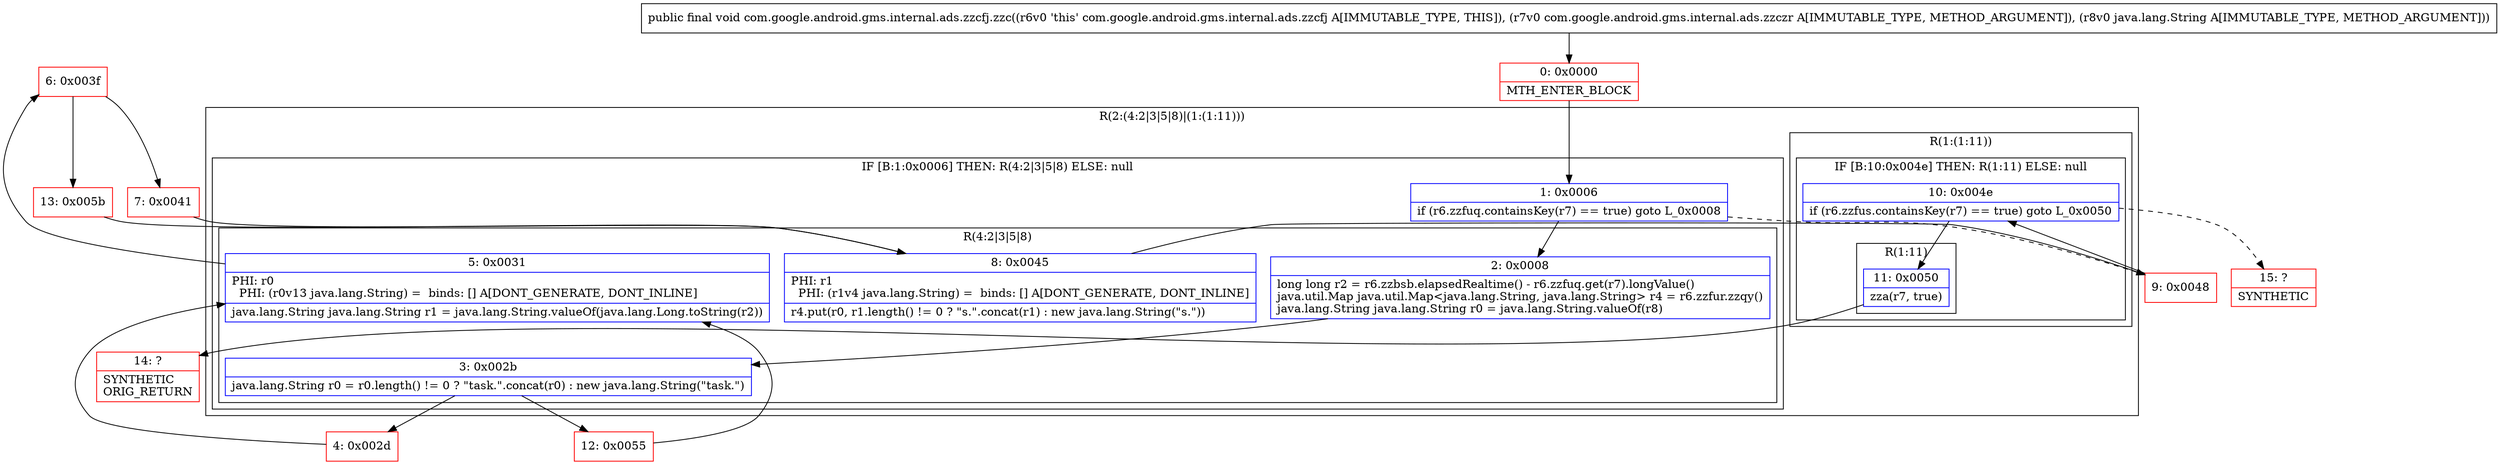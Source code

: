 digraph "CFG forcom.google.android.gms.internal.ads.zzcfj.zzc(Lcom\/google\/android\/gms\/internal\/ads\/zzczr;Ljava\/lang\/String;)V" {
subgraph cluster_Region_2123242407 {
label = "R(2:(4:2|3|5|8)|(1:(1:11)))";
node [shape=record,color=blue];
subgraph cluster_IfRegion_974175357 {
label = "IF [B:1:0x0006] THEN: R(4:2|3|5|8) ELSE: null";
node [shape=record,color=blue];
Node_1 [shape=record,label="{1\:\ 0x0006|if (r6.zzfuq.containsKey(r7) == true) goto L_0x0008\l}"];
subgraph cluster_Region_812952474 {
label = "R(4:2|3|5|8)";
node [shape=record,color=blue];
Node_2 [shape=record,label="{2\:\ 0x0008|long long r2 = r6.zzbsb.elapsedRealtime() \- r6.zzfuq.get(r7).longValue()\ljava.util.Map java.util.Map\<java.lang.String, java.lang.String\> r4 = r6.zzfur.zzqy()\ljava.lang.String java.lang.String r0 = java.lang.String.valueOf(r8)\l}"];
Node_3 [shape=record,label="{3\:\ 0x002b|java.lang.String r0 = r0.length() != 0 ? \"task.\".concat(r0) : new java.lang.String(\"task.\")\l}"];
Node_5 [shape=record,label="{5\:\ 0x0031|PHI: r0 \l  PHI: (r0v13 java.lang.String) =  binds: [] A[DONT_GENERATE, DONT_INLINE]\l|java.lang.String java.lang.String r1 = java.lang.String.valueOf(java.lang.Long.toString(r2))\l}"];
Node_8 [shape=record,label="{8\:\ 0x0045|PHI: r1 \l  PHI: (r1v4 java.lang.String) =  binds: [] A[DONT_GENERATE, DONT_INLINE]\l|r4.put(r0, r1.length() != 0 ? \"s.\".concat(r1) : new java.lang.String(\"s.\"))\l}"];
}
}
subgraph cluster_Region_311953743 {
label = "R(1:(1:11))";
node [shape=record,color=blue];
subgraph cluster_IfRegion_1433912978 {
label = "IF [B:10:0x004e] THEN: R(1:11) ELSE: null";
node [shape=record,color=blue];
Node_10 [shape=record,label="{10\:\ 0x004e|if (r6.zzfus.containsKey(r7) == true) goto L_0x0050\l}"];
subgraph cluster_Region_1537916088 {
label = "R(1:11)";
node [shape=record,color=blue];
Node_11 [shape=record,label="{11\:\ 0x0050|zza(r7, true)\l}"];
}
}
}
}
Node_0 [shape=record,color=red,label="{0\:\ 0x0000|MTH_ENTER_BLOCK\l}"];
Node_4 [shape=record,color=red,label="{4\:\ 0x002d}"];
Node_6 [shape=record,color=red,label="{6\:\ 0x003f}"];
Node_7 [shape=record,color=red,label="{7\:\ 0x0041}"];
Node_9 [shape=record,color=red,label="{9\:\ 0x0048}"];
Node_12 [shape=record,color=red,label="{12\:\ 0x0055}"];
Node_13 [shape=record,color=red,label="{13\:\ 0x005b}"];
Node_14 [shape=record,color=red,label="{14\:\ ?|SYNTHETIC\lORIG_RETURN\l}"];
Node_15 [shape=record,color=red,label="{15\:\ ?|SYNTHETIC\l}"];
MethodNode[shape=record,label="{public final void com.google.android.gms.internal.ads.zzcfj.zzc((r6v0 'this' com.google.android.gms.internal.ads.zzcfj A[IMMUTABLE_TYPE, THIS]), (r7v0 com.google.android.gms.internal.ads.zzczr A[IMMUTABLE_TYPE, METHOD_ARGUMENT]), (r8v0 java.lang.String A[IMMUTABLE_TYPE, METHOD_ARGUMENT])) }"];
MethodNode -> Node_0;
Node_1 -> Node_2;
Node_1 -> Node_9[style=dashed];
Node_2 -> Node_3;
Node_3 -> Node_4;
Node_3 -> Node_12;
Node_5 -> Node_6;
Node_8 -> Node_9;
Node_10 -> Node_11;
Node_10 -> Node_15[style=dashed];
Node_11 -> Node_14;
Node_0 -> Node_1;
Node_4 -> Node_5;
Node_6 -> Node_7;
Node_6 -> Node_13;
Node_7 -> Node_8;
Node_9 -> Node_10;
Node_12 -> Node_5;
Node_13 -> Node_8;
}

